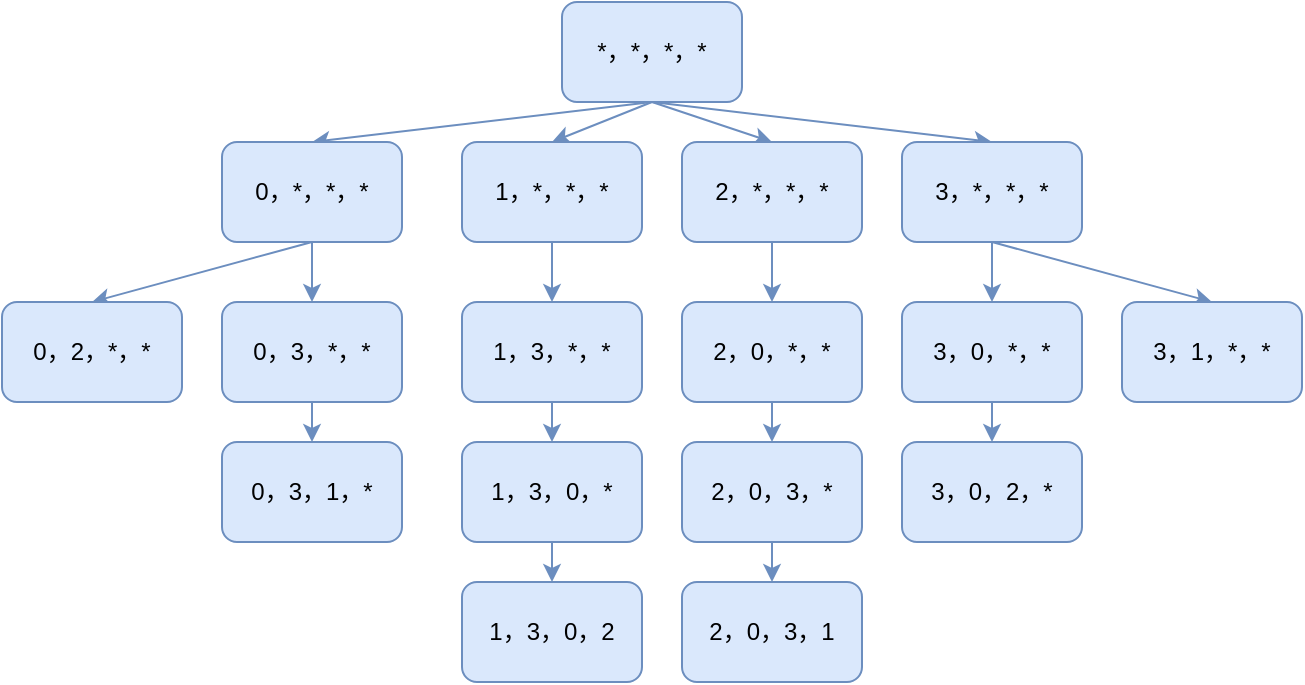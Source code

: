 <mxfile version="14.9.6" type="github">
  <diagram id="qf3aK_CPKDqACigrtI_M" name="Page-1">
    <mxGraphModel dx="946" dy="536" grid="1" gridSize="10" guides="1" tooltips="1" connect="1" arrows="1" fold="1" page="1" pageScale="1" pageWidth="827" pageHeight="1169" math="0" shadow="0">
      <root>
        <mxCell id="0" />
        <mxCell id="1" parent="0" />
        <mxCell id="ORsu_BjRNeNJkyaj8qCv-28" style="rounded=0;orthogonalLoop=1;jettySize=auto;html=1;exitX=0.5;exitY=1;exitDx=0;exitDy=0;entryX=0.5;entryY=0;entryDx=0;entryDy=0;fillColor=#dae8fc;strokeColor=#6c8ebf;" edge="1" parent="1" source="ORsu_BjRNeNJkyaj8qCv-1" target="ORsu_BjRNeNJkyaj8qCv-12">
          <mxGeometry relative="1" as="geometry" />
        </mxCell>
        <mxCell id="ORsu_BjRNeNJkyaj8qCv-29" style="edgeStyle=none;rounded=0;orthogonalLoop=1;jettySize=auto;html=1;exitX=0.5;exitY=1;exitDx=0;exitDy=0;entryX=0.5;entryY=0;entryDx=0;entryDy=0;fillColor=#dae8fc;strokeColor=#6c8ebf;" edge="1" parent="1" source="ORsu_BjRNeNJkyaj8qCv-1" target="ORsu_BjRNeNJkyaj8qCv-13">
          <mxGeometry relative="1" as="geometry" />
        </mxCell>
        <mxCell id="ORsu_BjRNeNJkyaj8qCv-30" style="edgeStyle=none;rounded=0;orthogonalLoop=1;jettySize=auto;html=1;exitX=0.5;exitY=1;exitDx=0;exitDy=0;entryX=0.5;entryY=0;entryDx=0;entryDy=0;fillColor=#dae8fc;strokeColor=#6c8ebf;" edge="1" parent="1" source="ORsu_BjRNeNJkyaj8qCv-1" target="ORsu_BjRNeNJkyaj8qCv-14">
          <mxGeometry relative="1" as="geometry" />
        </mxCell>
        <mxCell id="ORsu_BjRNeNJkyaj8qCv-31" style="edgeStyle=none;rounded=0;orthogonalLoop=1;jettySize=auto;html=1;exitX=0.5;exitY=1;exitDx=0;exitDy=0;entryX=0.5;entryY=0;entryDx=0;entryDy=0;fillColor=#dae8fc;strokeColor=#6c8ebf;" edge="1" parent="1" source="ORsu_BjRNeNJkyaj8qCv-1" target="ORsu_BjRNeNJkyaj8qCv-15">
          <mxGeometry relative="1" as="geometry" />
        </mxCell>
        <mxCell id="ORsu_BjRNeNJkyaj8qCv-1" value="*，*，*，*" style="rounded=1;whiteSpace=wrap;html=1;fillColor=#dae8fc;strokeColor=#6c8ebf;" vertex="1" parent="1">
          <mxGeometry x="310" y="130" width="90" height="50" as="geometry" />
        </mxCell>
        <mxCell id="ORsu_BjRNeNJkyaj8qCv-32" style="edgeStyle=none;rounded=0;orthogonalLoop=1;jettySize=auto;html=1;exitX=0.5;exitY=1;exitDx=0;exitDy=0;entryX=0.5;entryY=0;entryDx=0;entryDy=0;fillColor=#dae8fc;strokeColor=#6c8ebf;" edge="1" parent="1" source="ORsu_BjRNeNJkyaj8qCv-12" target="ORsu_BjRNeNJkyaj8qCv-16">
          <mxGeometry relative="1" as="geometry" />
        </mxCell>
        <mxCell id="ORsu_BjRNeNJkyaj8qCv-33" style="edgeStyle=none;rounded=0;orthogonalLoop=1;jettySize=auto;html=1;exitX=0.5;exitY=1;exitDx=0;exitDy=0;entryX=0.5;entryY=0;entryDx=0;entryDy=0;fillColor=#dae8fc;strokeColor=#6c8ebf;" edge="1" parent="1" source="ORsu_BjRNeNJkyaj8qCv-12" target="ORsu_BjRNeNJkyaj8qCv-17">
          <mxGeometry relative="1" as="geometry" />
        </mxCell>
        <mxCell id="ORsu_BjRNeNJkyaj8qCv-12" value="0，*，*，*" style="rounded=1;whiteSpace=wrap;html=1;fillColor=#dae8fc;strokeColor=#6c8ebf;" vertex="1" parent="1">
          <mxGeometry x="140" y="200" width="90" height="50" as="geometry" />
        </mxCell>
        <mxCell id="ORsu_BjRNeNJkyaj8qCv-34" style="edgeStyle=none;rounded=0;orthogonalLoop=1;jettySize=auto;html=1;exitX=0.5;exitY=1;exitDx=0;exitDy=0;entryX=0.5;entryY=0;entryDx=0;entryDy=0;fillColor=#dae8fc;strokeColor=#6c8ebf;" edge="1" parent="1" source="ORsu_BjRNeNJkyaj8qCv-13" target="ORsu_BjRNeNJkyaj8qCv-18">
          <mxGeometry relative="1" as="geometry" />
        </mxCell>
        <mxCell id="ORsu_BjRNeNJkyaj8qCv-13" value="1，*，*，*" style="rounded=1;whiteSpace=wrap;html=1;fillColor=#dae8fc;strokeColor=#6c8ebf;" vertex="1" parent="1">
          <mxGeometry x="260" y="200" width="90" height="50" as="geometry" />
        </mxCell>
        <mxCell id="ORsu_BjRNeNJkyaj8qCv-36" style="edgeStyle=none;rounded=0;orthogonalLoop=1;jettySize=auto;html=1;exitX=0.5;exitY=1;exitDx=0;exitDy=0;entryX=0.5;entryY=0;entryDx=0;entryDy=0;fillColor=#dae8fc;strokeColor=#6c8ebf;" edge="1" parent="1" source="ORsu_BjRNeNJkyaj8qCv-14" target="ORsu_BjRNeNJkyaj8qCv-19">
          <mxGeometry relative="1" as="geometry" />
        </mxCell>
        <mxCell id="ORsu_BjRNeNJkyaj8qCv-14" value="2，*，*，*" style="rounded=1;whiteSpace=wrap;html=1;fillColor=#dae8fc;strokeColor=#6c8ebf;" vertex="1" parent="1">
          <mxGeometry x="370" y="200" width="90" height="50" as="geometry" />
        </mxCell>
        <mxCell id="ORsu_BjRNeNJkyaj8qCv-37" style="edgeStyle=none;rounded=0;orthogonalLoop=1;jettySize=auto;html=1;exitX=0.5;exitY=1;exitDx=0;exitDy=0;entryX=0.5;entryY=0;entryDx=0;entryDy=0;fillColor=#dae8fc;strokeColor=#6c8ebf;" edge="1" parent="1" source="ORsu_BjRNeNJkyaj8qCv-15" target="ORsu_BjRNeNJkyaj8qCv-20">
          <mxGeometry relative="1" as="geometry" />
        </mxCell>
        <mxCell id="ORsu_BjRNeNJkyaj8qCv-43" style="edgeStyle=none;rounded=0;orthogonalLoop=1;jettySize=auto;html=1;exitX=0.5;exitY=1;exitDx=0;exitDy=0;entryX=0.5;entryY=0;entryDx=0;entryDy=0;fillColor=#dae8fc;strokeColor=#6c8ebf;" edge="1" parent="1" source="ORsu_BjRNeNJkyaj8qCv-15" target="ORsu_BjRNeNJkyaj8qCv-21">
          <mxGeometry relative="1" as="geometry" />
        </mxCell>
        <mxCell id="ORsu_BjRNeNJkyaj8qCv-15" value="3，*，*，*" style="rounded=1;whiteSpace=wrap;html=1;fillColor=#dae8fc;strokeColor=#6c8ebf;" vertex="1" parent="1">
          <mxGeometry x="480" y="200" width="90" height="50" as="geometry" />
        </mxCell>
        <mxCell id="ORsu_BjRNeNJkyaj8qCv-16" value="0，2，*，*" style="rounded=1;whiteSpace=wrap;html=1;fillColor=#dae8fc;strokeColor=#6c8ebf;" vertex="1" parent="1">
          <mxGeometry x="30" y="280" width="90" height="50" as="geometry" />
        </mxCell>
        <mxCell id="ORsu_BjRNeNJkyaj8qCv-35" style="edgeStyle=none;rounded=0;orthogonalLoop=1;jettySize=auto;html=1;exitX=0.5;exitY=1;exitDx=0;exitDy=0;entryX=0.5;entryY=0;entryDx=0;entryDy=0;fillColor=#dae8fc;strokeColor=#6c8ebf;" edge="1" parent="1" source="ORsu_BjRNeNJkyaj8qCv-17" target="ORsu_BjRNeNJkyaj8qCv-26">
          <mxGeometry relative="1" as="geometry" />
        </mxCell>
        <mxCell id="ORsu_BjRNeNJkyaj8qCv-17" value="0，3，*，*" style="rounded=1;whiteSpace=wrap;html=1;fillColor=#dae8fc;strokeColor=#6c8ebf;" vertex="1" parent="1">
          <mxGeometry x="140" y="280" width="90" height="50" as="geometry" />
        </mxCell>
        <mxCell id="ORsu_BjRNeNJkyaj8qCv-38" style="edgeStyle=none;rounded=0;orthogonalLoop=1;jettySize=auto;html=1;exitX=0.5;exitY=1;exitDx=0;exitDy=0;entryX=0.5;entryY=0;entryDx=0;entryDy=0;fillColor=#dae8fc;strokeColor=#6c8ebf;" edge="1" parent="1" source="ORsu_BjRNeNJkyaj8qCv-18" target="ORsu_BjRNeNJkyaj8qCv-22">
          <mxGeometry relative="1" as="geometry" />
        </mxCell>
        <mxCell id="ORsu_BjRNeNJkyaj8qCv-18" value="1，3，*，*" style="rounded=1;whiteSpace=wrap;html=1;fillColor=#dae8fc;strokeColor=#6c8ebf;" vertex="1" parent="1">
          <mxGeometry x="260" y="280" width="90" height="50" as="geometry" />
        </mxCell>
        <mxCell id="ORsu_BjRNeNJkyaj8qCv-40" style="edgeStyle=none;rounded=0;orthogonalLoop=1;jettySize=auto;html=1;exitX=0.5;exitY=1;exitDx=0;exitDy=0;entryX=0.5;entryY=0;entryDx=0;entryDy=0;fillColor=#dae8fc;strokeColor=#6c8ebf;" edge="1" parent="1" source="ORsu_BjRNeNJkyaj8qCv-19" target="ORsu_BjRNeNJkyaj8qCv-24">
          <mxGeometry relative="1" as="geometry" />
        </mxCell>
        <mxCell id="ORsu_BjRNeNJkyaj8qCv-19" value="2，0，*，*" style="rounded=1;whiteSpace=wrap;html=1;fillColor=#dae8fc;strokeColor=#6c8ebf;" vertex="1" parent="1">
          <mxGeometry x="370" y="280" width="90" height="50" as="geometry" />
        </mxCell>
        <mxCell id="ORsu_BjRNeNJkyaj8qCv-42" style="edgeStyle=none;rounded=0;orthogonalLoop=1;jettySize=auto;html=1;exitX=0.5;exitY=1;exitDx=0;exitDy=0;entryX=0.5;entryY=0;entryDx=0;entryDy=0;fillColor=#dae8fc;strokeColor=#6c8ebf;" edge="1" parent="1" source="ORsu_BjRNeNJkyaj8qCv-20" target="ORsu_BjRNeNJkyaj8qCv-27">
          <mxGeometry relative="1" as="geometry" />
        </mxCell>
        <mxCell id="ORsu_BjRNeNJkyaj8qCv-20" value="3，0，*，*" style="rounded=1;whiteSpace=wrap;html=1;fillColor=#dae8fc;strokeColor=#6c8ebf;" vertex="1" parent="1">
          <mxGeometry x="480" y="280" width="90" height="50" as="geometry" />
        </mxCell>
        <mxCell id="ORsu_BjRNeNJkyaj8qCv-21" value="3，1，*，*" style="rounded=1;whiteSpace=wrap;html=1;fillColor=#dae8fc;strokeColor=#6c8ebf;" vertex="1" parent="1">
          <mxGeometry x="590" y="280" width="90" height="50" as="geometry" />
        </mxCell>
        <mxCell id="ORsu_BjRNeNJkyaj8qCv-39" style="edgeStyle=none;rounded=0;orthogonalLoop=1;jettySize=auto;html=1;exitX=0.5;exitY=1;exitDx=0;exitDy=0;entryX=0.5;entryY=0;entryDx=0;entryDy=0;fillColor=#dae8fc;strokeColor=#6c8ebf;" edge="1" parent="1" source="ORsu_BjRNeNJkyaj8qCv-22" target="ORsu_BjRNeNJkyaj8qCv-23">
          <mxGeometry relative="1" as="geometry" />
        </mxCell>
        <mxCell id="ORsu_BjRNeNJkyaj8qCv-22" value="1，3，0，*" style="rounded=1;whiteSpace=wrap;html=1;fillColor=#dae8fc;strokeColor=#6c8ebf;" vertex="1" parent="1">
          <mxGeometry x="260" y="350" width="90" height="50" as="geometry" />
        </mxCell>
        <mxCell id="ORsu_BjRNeNJkyaj8qCv-23" value="1，3，0，2" style="rounded=1;whiteSpace=wrap;html=1;fillColor=#dae8fc;strokeColor=#6c8ebf;" vertex="1" parent="1">
          <mxGeometry x="260" y="420" width="90" height="50" as="geometry" />
        </mxCell>
        <mxCell id="ORsu_BjRNeNJkyaj8qCv-41" style="edgeStyle=none;rounded=0;orthogonalLoop=1;jettySize=auto;html=1;exitX=0.5;exitY=1;exitDx=0;exitDy=0;entryX=0.5;entryY=0;entryDx=0;entryDy=0;fillColor=#dae8fc;strokeColor=#6c8ebf;" edge="1" parent="1" source="ORsu_BjRNeNJkyaj8qCv-24" target="ORsu_BjRNeNJkyaj8qCv-25">
          <mxGeometry relative="1" as="geometry" />
        </mxCell>
        <mxCell id="ORsu_BjRNeNJkyaj8qCv-24" value="2，0，3，*" style="rounded=1;whiteSpace=wrap;html=1;fillColor=#dae8fc;strokeColor=#6c8ebf;" vertex="1" parent="1">
          <mxGeometry x="370" y="350" width="90" height="50" as="geometry" />
        </mxCell>
        <mxCell id="ORsu_BjRNeNJkyaj8qCv-25" value="2，0，3，1" style="rounded=1;whiteSpace=wrap;html=1;fillColor=#dae8fc;strokeColor=#6c8ebf;" vertex="1" parent="1">
          <mxGeometry x="370" y="420" width="90" height="50" as="geometry" />
        </mxCell>
        <mxCell id="ORsu_BjRNeNJkyaj8qCv-26" value="0，3，1，*" style="rounded=1;whiteSpace=wrap;html=1;fillColor=#dae8fc;strokeColor=#6c8ebf;" vertex="1" parent="1">
          <mxGeometry x="140" y="350" width="90" height="50" as="geometry" />
        </mxCell>
        <mxCell id="ORsu_BjRNeNJkyaj8qCv-27" value="3，0，2，*" style="rounded=1;whiteSpace=wrap;html=1;fillColor=#dae8fc;strokeColor=#6c8ebf;" vertex="1" parent="1">
          <mxGeometry x="480" y="350" width="90" height="50" as="geometry" />
        </mxCell>
      </root>
    </mxGraphModel>
  </diagram>
</mxfile>
